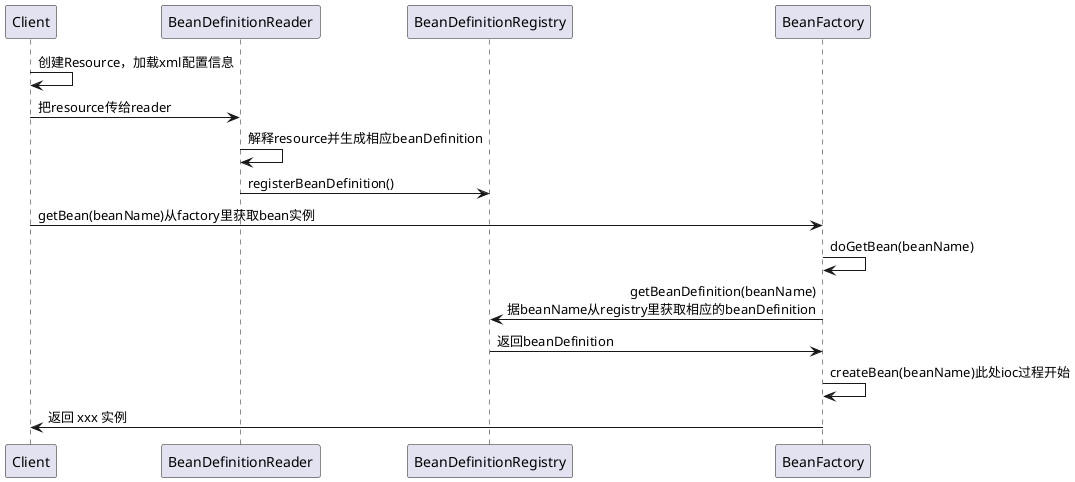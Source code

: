 
@startuml
Client -> Client: 创建Resource，加载xml配置信息
Client -> BeanDefinitionReader: 把resource传给reader
BeanDefinitionReader -> BeanDefinitionReader: 解释resource并生成相应beanDefinition
BeanDefinitionReader -> BeanDefinitionRegistry: registerBeanDefinition()
Client -> BeanFactory: getBean(beanName)从factory里获取bean实例
BeanFactory -> BeanFactory: doGetBean(beanName)
BeanFactory -> BeanDefinitionRegistry: getBeanDefinition(beanName)\r据beanName从registry里获取相应的beanDefinition
BeanDefinitionRegistry -> BeanFactory: 返回beanDefinition
BeanFactory -> BeanFactory: createBean(beanName)此处ioc过程开始
BeanFactory -> Client: 返回 xxx 实例

@enduml